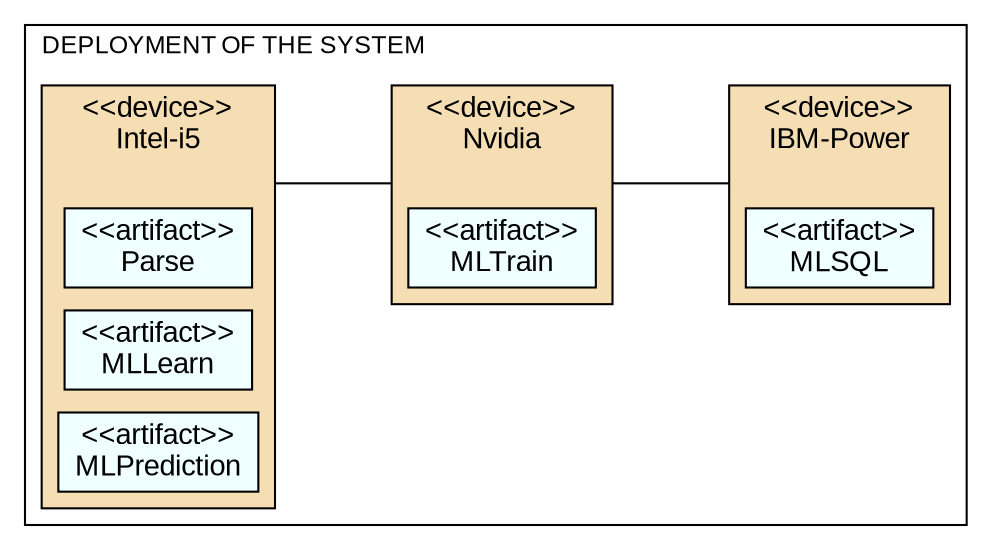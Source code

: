 digraph G {
	graph [fontname="Arial",compound=true,rankdir="LR",ranksep="1", nodesep="0.15"]
	node[fontname="Arial",style="filled",fillcolor="azure",shape="box"]
	edge[arrowhead=none]

	subgraph cluster_all{
	    label="DEPLOYMENT OF THE SYSTEM";
        labeljust=l;
        fontsize=12;
    	subgraph cluster_n1 {
            label="<<device>>\nIntel-i5";
            labeljust=c;
            fontsize=14;
            bgcolor = "wheat";
            dummy_n1[margin=0,width=0,height=0,style="invis",fontsize=0]
    	    n2[label="<<artifact>>\nParse"]
    	    n3[label="<<artifact>>\nMLLearn"]
    	    n4[label="<<artifact>>\nMLPrediction"]
        }
    	subgraph cluster_n5 {
            label="<<device>>\nNvidia";
            labeljust=c;
            fontsize=14;
            bgcolor = "wheat";
            dummy_n5[margin=0,width=0,height=0,style="invis",fontsize=0]
    	    n6[label="<<artifact>>\nMLTrain"]
        }
    	subgraph cluster_n7 {
            label="<<device>>\nIBM-Power";
            labeljust=c;
            fontsize=14;
            bgcolor = "wheat";
            dummy_n7[margin=0,width=0,height=0,style="invis",fontsize=0]
    	    n8[label="<<artifact>>\nMLSQL"]
        }
	}
	
	dummy_n1->dummy_n5[ltail=cluster_n1,lhead=cluster_n5]
	dummy_n5->dummy_n7[ltail=cluster_n5,lhead=cluster_n7]
	
}


